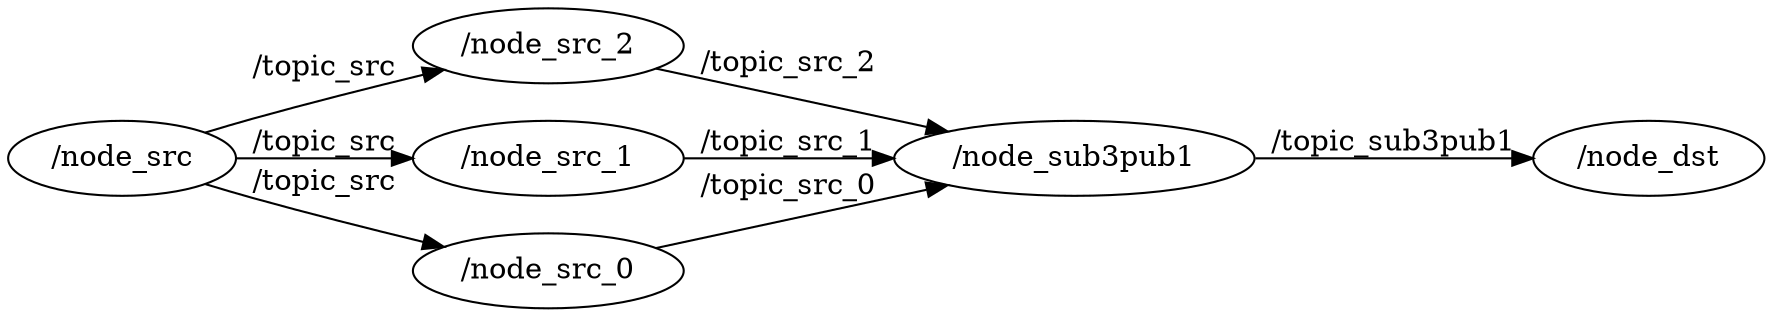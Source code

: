 digraph graphname {
	graph [bb="0,0,842.55,144",
		compound=True,
		rank=same,
		rankdir=LR,
		ranksep=0.2
	];
	node [label="\N"];
	n___node_src_2	[URL=__node_src_2,
		height=0.5,
		label="/node_src_2",
		pos="259.18,126",
		shape=ellipse,
		tooltip="/node_src_2",
		width=1.8054];
	n___node_sub3pub1	[URL=__node_sub3pub1,
		height=0.5,
		label="/node_sub3pub1",
		pos="511.62,72",
		shape=ellipse,
		tooltip="/node_sub3pub1",
		width=2.4012];
	n___node_src_2 -> n___node_sub3pub1	[URL=topic_3A__topic_src_2,
		label="/topic_src_2",
		lp="374.68,117.5",
		penwidth=1,
		pos="e,450.76,84.908 310.86,115.07 348.23,107.02 399.52,95.956 440.77,87.061"];
	n___node_dst	[URL=__node_dst,
		height=0.5,
		label="/node_dst",
		pos="787.31,72",
		shape=ellipse,
		tooltip="/node_dst",
		width=1.5346];
	n___node_src_1	[URL=__node_src_1,
		height=0.5,
		label="/node_src_1",
		pos="259.18,72",
		shape=ellipse,
		tooltip="/node_src_1",
		width=1.8054];
	n___node_src_1 -> n___node_sub3pub1	[URL=topic_3A__topic_src_1,
		label="/topic_src_1",
		lp="374.68,79.5",
		penwidth=1,
		pos="e,424.89,72 324.35,72 351.83,72 384.49,72 414.74,72"];
	n___node_src	[URL=__node_src,
		height=0.5,
		label="/node_src",
		pos="54.595,72",
		shape=ellipse,
		tooltip="/node_src",
		width=1.5165];
	n___node_src -> n___node_src_2	[URL=topic_3A__topic_src,
		label="/topic_src",
		lp="151.69,115.5",
		penwidth=1,
		pos="e,209.07,114.52 94.6,84.391 102.08,86.665 109.86,88.961 117.19,91 144,98.457 173.9,105.99 199.24,112.15"];
	n___node_src -> n___node_src_1	[URL=topic_3A__topic_src,
		label="/topic_src",
		lp="151.69,79.5",
		penwidth=1,
		pos="e,194.08,72 109.35,72 132.23,72 159.28,72 184.01,72"];
	n___node_src_0	[URL=__node_src_0,
		height=0.5,
		label="/node_src_0",
		pos="259.18,18",
		shape=ellipse,
		tooltip="/node_src_0",
		width=1.8054];
	n___node_src -> n___node_src_0	[URL=topic_3A__topic_src,
		label="/topic_src",
		lp="151.69,60.5",
		penwidth=1,
		pos="e,209.07,29.479 94.6,59.609 102.08,57.335 109.86,55.039 117.19,53 144,45.543 173.9,38.011 199.24,31.855"];
	n___node_src_0 -> n___node_sub3pub1	[URL=topic_3A__topic_src_0,
		label="/topic_src_0",
		lp="374.68,58.5",
		penwidth=1,
		pos="e,450.76,59.092 310.86,28.928 348.23,36.985 399.52,48.044 440.77,56.939"];
	n___node_sub3pub1 -> n___node_dst	[URL=topic_3A__topic_sub3pub1,
		label="/topic_sub3pub1",
		lp="665.06,79.5",
		penwidth=1,
		pos="e,732.04,72 598.09,72 638.09,72 684.94,72 721.89,72"];
}
